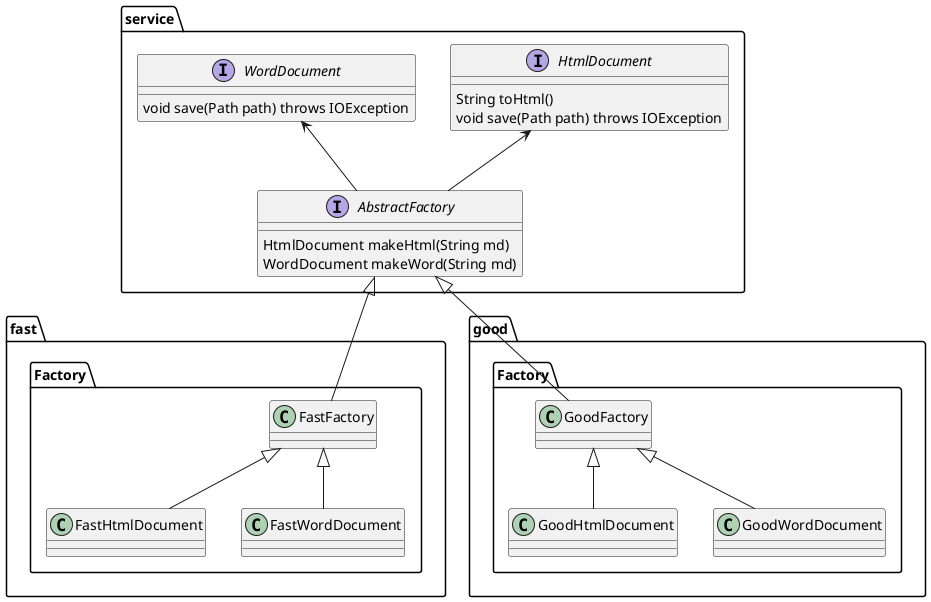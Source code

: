 @startuml
'https://plantuml.com/class-diagram

' 抽象工厂模式Uml图：
' 提供一个Markdown文本转换为HTML和Word的服务

namespace service{
    interface AbstractFactory {
        HtmlDocument makeHtml(String md)
        WordDocument makeWord(String md)
    }
    interface HtmlDocument {
        String toHtml()
        void save(Path path) throws IOException
    }
    interface WordDocument{
      void save(Path path) throws IOException
    }
    HtmlDocument <-- AbstractFactory
    WordDocument <-- AbstractFactory
}


namespace fast.Factory {
    class FastFactory
    service.AbstractFactory <|-- FastFactory
    class FastHtmlDocument
    FastFactory <|-- FastHtmlDocument
    class FastWordDocument
    FastFactory <|-- FastWordDocument
}

namespace good.Factory {
    class GoodFactory
    service.AbstractFactory <|-- GoodFactory
    class GoodHtmlDocument
    GoodFactory <|-- GoodHtmlDocument
    class GoodWordDocument
    GoodFactory <|-- GoodWordDocument
}






@enduml